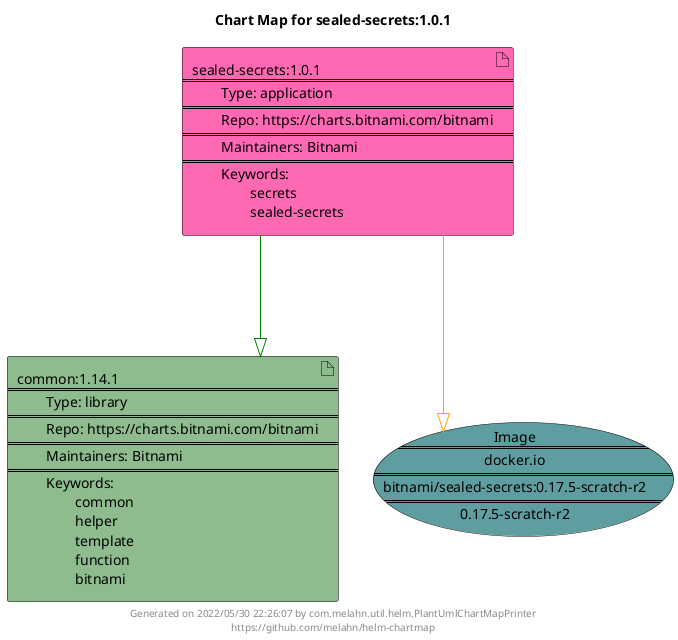 @startuml
skinparam linetype ortho
skinparam backgroundColor white
skinparam usecaseBorderColor black
skinparam usecaseArrowColor LightSlateGray
skinparam artifactBorderColor black
skinparam artifactArrowColor LightSlateGray

title Chart Map for sealed-secrets:1.0.1

'There are 2 referenced Helm Charts
artifact "sealed-secrets:1.0.1\n====\n\tType: application\n====\n\tRepo: https://charts.bitnami.com/bitnami\n====\n\tMaintainers: Bitnami\n====\n\tKeywords: \n\t\tsecrets\n\t\tsealed-secrets" as sealed_secrets_1_0_1 #HotPink
artifact "common:1.14.1\n====\n\tType: library\n====\n\tRepo: https://charts.bitnami.com/bitnami\n====\n\tMaintainers: Bitnami\n====\n\tKeywords: \n\t\tcommon\n\t\thelper\n\t\ttemplate\n\t\tfunction\n\t\tbitnami" as common_1_14_1 #DarkSeaGreen

'There is one referenced Docker Image
usecase "Image\n====\ndocker.io\n====\nbitnami/sealed-secrets:0.17.5-scratch-r2\n====\n0.17.5-scratch-r2" as docker_io_bitnami_sealed_secrets_0_17_5_scratch_r2 #CadetBlue

'Chart Dependencies
sealed_secrets_1_0_1--[#green]-|>common_1_14_1
sealed_secrets_1_0_1--[#orange]-|>docker_io_bitnami_sealed_secrets_0_17_5_scratch_r2

center footer Generated on 2022/05/30 22:26:07 by com.melahn.util.helm.PlantUmlChartMapPrinter\nhttps://github.com/melahn/helm-chartmap
@enduml
